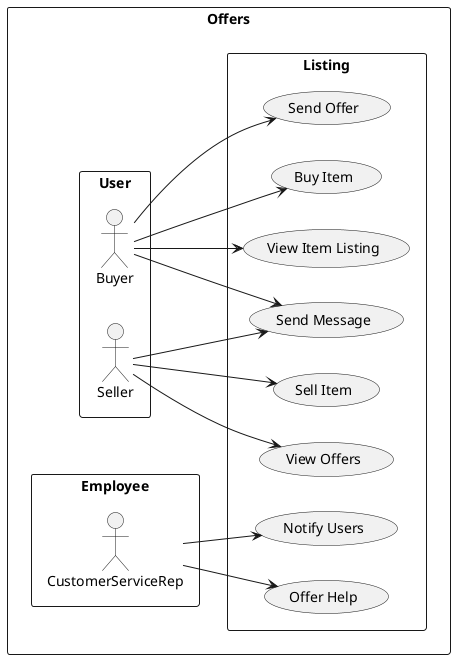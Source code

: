 @startuml
left to right direction
rectangle "Offers"{
    'Creating actors'
    rectangle "User"{
    
        actor Buyer  
        actor Seller
    }

        rectangle "Employee" {

            actor CustomerServiceRep
        }

        
    rectangle "Listing" {

        
        'Use Cases for Seller'
        Seller --> (Sell Item)
        Seller --> (View Offers)
        Seller --> (Send Message)


        'Use Cases for Buyers'
        Buyer --> (Send Message)
        Buyer --> (View Item Listing)
        Buyer --> (Send Offer)
        Buyer --> (Buy Item)

        'Use Cases for Customer Service Representative'
        CustomerServiceRep -->  (Notify Users)
        CustomerServiceRep --> (Offer Help)



    }
}
@enduml